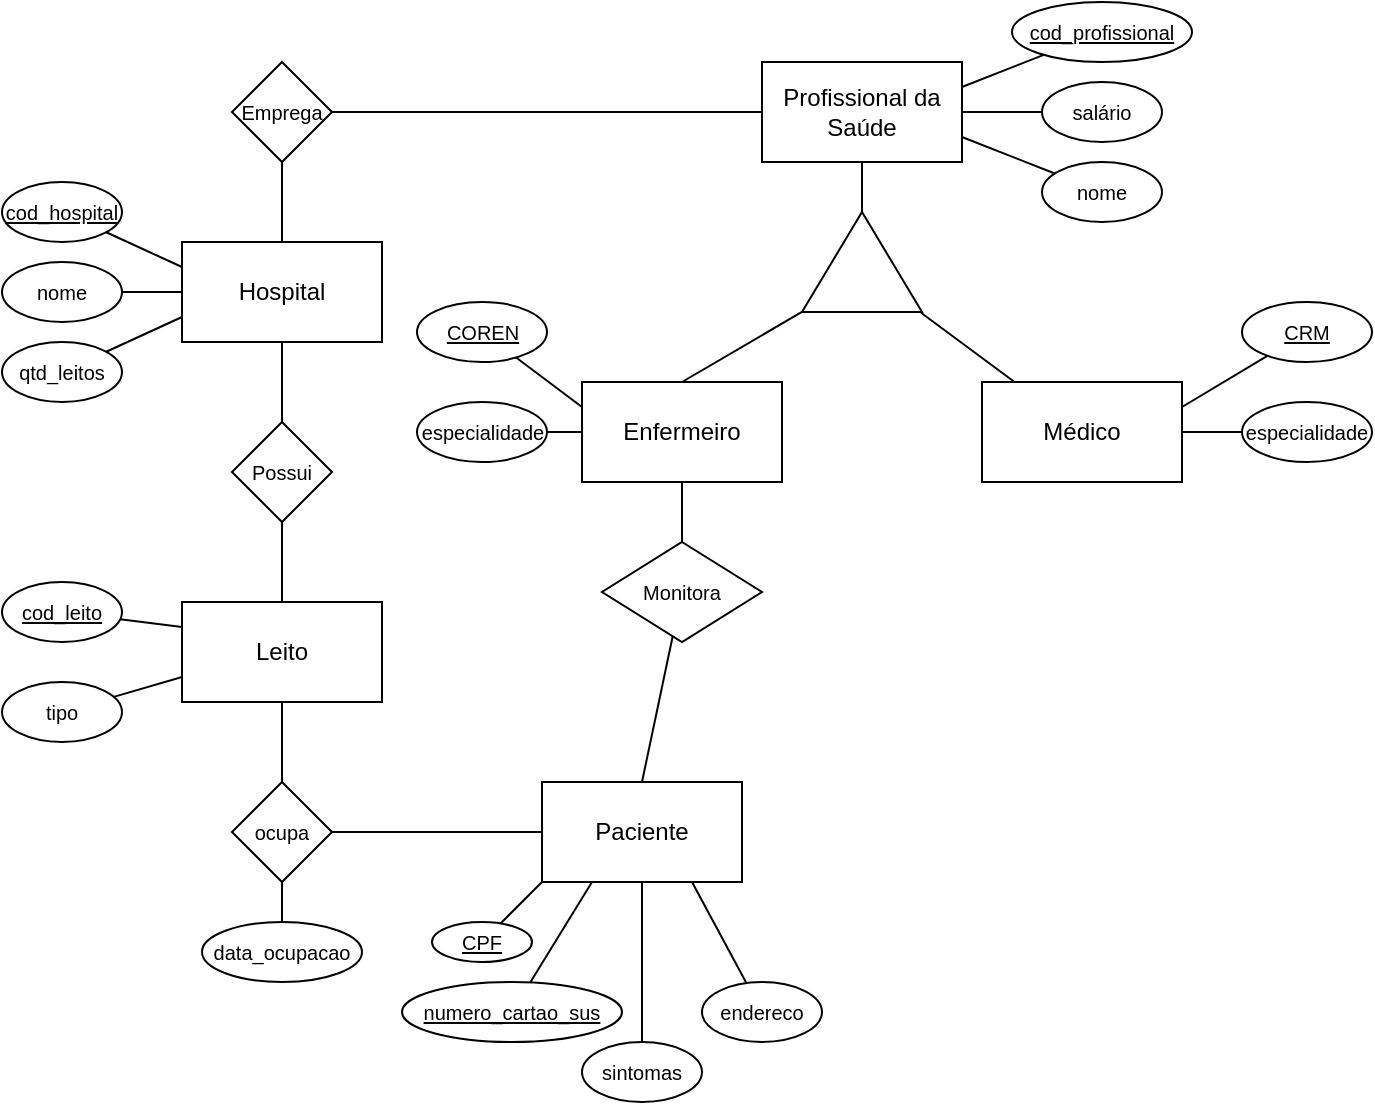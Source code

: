 <mxfile version="16.6.2" type="github">
  <diagram id="DPIqhVDyf0il2X2MRdax" name="Page-1">
    <mxGraphModel dx="718" dy="1483" grid="1" gridSize="10" guides="1" tooltips="1" connect="1" arrows="1" fold="1" page="1" pageScale="1" pageWidth="850" pageHeight="1100" math="0" shadow="0">
      <root>
        <mxCell id="0" />
        <mxCell id="1" parent="0" />
        <mxCell id="jki9zwqW6rv8HR_Bi_is-9" style="edgeStyle=none;rounded=0;orthogonalLoop=1;jettySize=auto;html=1;entryX=0.5;entryY=0;entryDx=0;entryDy=0;fontSize=10;endArrow=none;endFill=0;" edge="1" parent="1" source="jki9zwqW6rv8HR_Bi_is-1" target="jki9zwqW6rv8HR_Bi_is-8">
          <mxGeometry relative="1" as="geometry" />
        </mxCell>
        <mxCell id="jki9zwqW6rv8HR_Bi_is-1" value="Hospital" style="rounded=0;whiteSpace=wrap;html=1;" vertex="1" parent="1">
          <mxGeometry x="160" y="60" width="100" height="50" as="geometry" />
        </mxCell>
        <mxCell id="jki9zwqW6rv8HR_Bi_is-6" style="rounded=0;orthogonalLoop=1;jettySize=auto;html=1;entryX=0;entryY=0.5;entryDx=0;entryDy=0;fontSize=10;endArrow=none;endFill=0;" edge="1" parent="1" source="jki9zwqW6rv8HR_Bi_is-3" target="jki9zwqW6rv8HR_Bi_is-1">
          <mxGeometry relative="1" as="geometry" />
        </mxCell>
        <mxCell id="jki9zwqW6rv8HR_Bi_is-3" value="&lt;font style=&quot;font-size: 10px&quot;&gt;nome&lt;/font&gt;" style="ellipse;whiteSpace=wrap;html=1;" vertex="1" parent="1">
          <mxGeometry x="70" y="70" width="60" height="30" as="geometry" />
        </mxCell>
        <mxCell id="jki9zwqW6rv8HR_Bi_is-7" style="edgeStyle=none;rounded=0;orthogonalLoop=1;jettySize=auto;html=1;entryX=0;entryY=0.25;entryDx=0;entryDy=0;fontSize=10;endArrow=none;endFill=0;" edge="1" parent="1" source="jki9zwqW6rv8HR_Bi_is-4" target="jki9zwqW6rv8HR_Bi_is-1">
          <mxGeometry relative="1" as="geometry" />
        </mxCell>
        <mxCell id="jki9zwqW6rv8HR_Bi_is-4" value="&lt;u&gt;&lt;font style=&quot;font-size: 10px&quot;&gt;cod_hospital&lt;/font&gt;&lt;/u&gt;" style="ellipse;whiteSpace=wrap;html=1;" vertex="1" parent="1">
          <mxGeometry x="70" y="30" width="60" height="30" as="geometry" />
        </mxCell>
        <mxCell id="jki9zwqW6rv8HR_Bi_is-16" style="edgeStyle=none;rounded=0;orthogonalLoop=1;jettySize=auto;html=1;fontSize=10;endArrow=none;endFill=0;" edge="1" parent="1" source="jki9zwqW6rv8HR_Bi_is-8" target="jki9zwqW6rv8HR_Bi_is-10">
          <mxGeometry relative="1" as="geometry" />
        </mxCell>
        <mxCell id="jki9zwqW6rv8HR_Bi_is-8" value="Possui" style="rhombus;whiteSpace=wrap;html=1;fontSize=10;" vertex="1" parent="1">
          <mxGeometry x="185" y="150" width="50" height="50" as="geometry" />
        </mxCell>
        <mxCell id="jki9zwqW6rv8HR_Bi_is-21" style="edgeStyle=none;rounded=0;orthogonalLoop=1;jettySize=auto;html=1;fontSize=10;endArrow=none;endFill=0;" edge="1" parent="1" source="jki9zwqW6rv8HR_Bi_is-10" target="jki9zwqW6rv8HR_Bi_is-20">
          <mxGeometry relative="1" as="geometry" />
        </mxCell>
        <mxCell id="jki9zwqW6rv8HR_Bi_is-10" value="Leito" style="rounded=0;whiteSpace=wrap;html=1;" vertex="1" parent="1">
          <mxGeometry x="160" y="240" width="100" height="50" as="geometry" />
        </mxCell>
        <mxCell id="jki9zwqW6rv8HR_Bi_is-11" style="rounded=0;orthogonalLoop=1;jettySize=auto;html=1;entryX=0;entryY=0.75;entryDx=0;entryDy=0;fontSize=10;endArrow=none;endFill=0;" edge="1" parent="1" source="jki9zwqW6rv8HR_Bi_is-12">
          <mxGeometry relative="1" as="geometry">
            <mxPoint x="160" y="277.5" as="targetPoint" />
          </mxGeometry>
        </mxCell>
        <mxCell id="jki9zwqW6rv8HR_Bi_is-12" value="&lt;font style=&quot;font-size: 10px&quot;&gt;tipo&lt;/font&gt;" style="ellipse;whiteSpace=wrap;html=1;" vertex="1" parent="1">
          <mxGeometry x="70" y="280" width="60" height="30" as="geometry" />
        </mxCell>
        <mxCell id="jki9zwqW6rv8HR_Bi_is-13" style="edgeStyle=none;rounded=0;orthogonalLoop=1;jettySize=auto;html=1;entryX=0;entryY=0.25;entryDx=0;entryDy=0;fontSize=10;endArrow=none;endFill=0;" edge="1" parent="1" source="jki9zwqW6rv8HR_Bi_is-14">
          <mxGeometry relative="1" as="geometry">
            <mxPoint x="160" y="252.5" as="targetPoint" />
          </mxGeometry>
        </mxCell>
        <mxCell id="jki9zwqW6rv8HR_Bi_is-14" value="&lt;u&gt;&lt;font style=&quot;font-size: 10px&quot;&gt;cod_leito&lt;/font&gt;&lt;/u&gt;" style="ellipse;whiteSpace=wrap;html=1;" vertex="1" parent="1">
          <mxGeometry x="70" y="230" width="60" height="30" as="geometry" />
        </mxCell>
        <mxCell id="jki9zwqW6rv8HR_Bi_is-19" style="edgeStyle=none;rounded=0;orthogonalLoop=1;jettySize=auto;html=1;entryX=0;entryY=0.75;entryDx=0;entryDy=0;fontSize=10;endArrow=none;endFill=0;" edge="1" parent="1" source="jki9zwqW6rv8HR_Bi_is-18" target="jki9zwqW6rv8HR_Bi_is-1">
          <mxGeometry relative="1" as="geometry" />
        </mxCell>
        <mxCell id="jki9zwqW6rv8HR_Bi_is-18" value="&lt;font style=&quot;font-size: 10px&quot;&gt;qtd_leitos&lt;/font&gt;" style="ellipse;whiteSpace=wrap;html=1;" vertex="1" parent="1">
          <mxGeometry x="70" y="110" width="60" height="30" as="geometry" />
        </mxCell>
        <mxCell id="jki9zwqW6rv8HR_Bi_is-24" style="edgeStyle=none;rounded=0;orthogonalLoop=1;jettySize=auto;html=1;entryX=0;entryY=0.5;entryDx=0;entryDy=0;fontSize=10;endArrow=none;endFill=0;" edge="1" parent="1" source="jki9zwqW6rv8HR_Bi_is-20" target="jki9zwqW6rv8HR_Bi_is-23">
          <mxGeometry relative="1" as="geometry" />
        </mxCell>
        <mxCell id="jki9zwqW6rv8HR_Bi_is-20" value="ocupa" style="rhombus;whiteSpace=wrap;html=1;fontSize=10;" vertex="1" parent="1">
          <mxGeometry x="185" y="330" width="50" height="50" as="geometry" />
        </mxCell>
        <mxCell id="jki9zwqW6rv8HR_Bi_is-23" value="Paciente" style="rounded=0;whiteSpace=wrap;html=1;" vertex="1" parent="1">
          <mxGeometry x="340" y="330" width="100" height="50" as="geometry" />
        </mxCell>
        <mxCell id="jki9zwqW6rv8HR_Bi_is-38" style="edgeStyle=none;rounded=0;orthogonalLoop=1;jettySize=auto;html=1;entryX=0;entryY=1;entryDx=0;entryDy=0;fontSize=10;endArrow=none;endFill=0;" edge="1" parent="1" source="jki9zwqW6rv8HR_Bi_is-25" target="jki9zwqW6rv8HR_Bi_is-23">
          <mxGeometry relative="1" as="geometry" />
        </mxCell>
        <mxCell id="jki9zwqW6rv8HR_Bi_is-25" value="&lt;font style=&quot;font-size: 10px&quot;&gt;&lt;u&gt;CPF&lt;/u&gt;&lt;/font&gt;" style="ellipse;whiteSpace=wrap;html=1;" vertex="1" parent="1">
          <mxGeometry x="285" y="400" width="50" height="20" as="geometry" />
        </mxCell>
        <mxCell id="jki9zwqW6rv8HR_Bi_is-39" style="edgeStyle=none;rounded=0;orthogonalLoop=1;jettySize=auto;html=1;entryX=0.25;entryY=1;entryDx=0;entryDy=0;fontSize=10;endArrow=none;endFill=0;" edge="1" parent="1" source="jki9zwqW6rv8HR_Bi_is-27" target="jki9zwqW6rv8HR_Bi_is-23">
          <mxGeometry relative="1" as="geometry" />
        </mxCell>
        <mxCell id="jki9zwqW6rv8HR_Bi_is-27" value="&lt;span style=&quot;font-size: 10px&quot;&gt;&lt;u&gt;numero_cartao_sus&lt;/u&gt;&lt;/span&gt;" style="ellipse;whiteSpace=wrap;html=1;" vertex="1" parent="1">
          <mxGeometry x="270" y="430" width="110" height="30" as="geometry" />
        </mxCell>
        <mxCell id="jki9zwqW6rv8HR_Bi_is-32" style="edgeStyle=none;rounded=0;orthogonalLoop=1;jettySize=auto;html=1;entryX=0.5;entryY=1;entryDx=0;entryDy=0;fontSize=10;endArrow=none;endFill=0;" edge="1" parent="1" source="jki9zwqW6rv8HR_Bi_is-28" target="jki9zwqW6rv8HR_Bi_is-20">
          <mxGeometry relative="1" as="geometry" />
        </mxCell>
        <mxCell id="jki9zwqW6rv8HR_Bi_is-28" value="&lt;font style=&quot;font-size: 10px&quot;&gt;data_ocupacao&lt;/font&gt;" style="ellipse;whiteSpace=wrap;html=1;" vertex="1" parent="1">
          <mxGeometry x="170" y="400" width="80" height="30" as="geometry" />
        </mxCell>
        <mxCell id="jki9zwqW6rv8HR_Bi_is-40" style="edgeStyle=none;rounded=0;orthogonalLoop=1;jettySize=auto;html=1;entryX=0.5;entryY=1;entryDx=0;entryDy=0;fontSize=10;endArrow=none;endFill=0;" edge="1" parent="1" source="jki9zwqW6rv8HR_Bi_is-29" target="jki9zwqW6rv8HR_Bi_is-23">
          <mxGeometry relative="1" as="geometry" />
        </mxCell>
        <mxCell id="jki9zwqW6rv8HR_Bi_is-29" value="&lt;font style=&quot;font-size: 10px&quot;&gt;sintomas&lt;/font&gt;" style="ellipse;whiteSpace=wrap;html=1;" vertex="1" parent="1">
          <mxGeometry x="360" y="460" width="60" height="30" as="geometry" />
        </mxCell>
        <mxCell id="jki9zwqW6rv8HR_Bi_is-35" value="" style="endArrow=none;html=1;rounded=0;fontSize=10;exitX=0.5;exitY=0;exitDx=0;exitDy=0;entryX=0.5;entryY=1;entryDx=0;entryDy=0;" edge="1" parent="1" source="jki9zwqW6rv8HR_Bi_is-1" target="jki9zwqW6rv8HR_Bi_is-36">
          <mxGeometry width="50" height="50" relative="1" as="geometry">
            <mxPoint x="300" y="90" as="sourcePoint" />
            <mxPoint x="210" y="30" as="targetPoint" />
          </mxGeometry>
        </mxCell>
        <mxCell id="jki9zwqW6rv8HR_Bi_is-43" style="edgeStyle=none;rounded=0;orthogonalLoop=1;jettySize=auto;html=1;entryX=0;entryY=0.5;entryDx=0;entryDy=0;fontSize=10;endArrow=none;endFill=0;" edge="1" parent="1" source="jki9zwqW6rv8HR_Bi_is-36" target="jki9zwqW6rv8HR_Bi_is-42">
          <mxGeometry relative="1" as="geometry" />
        </mxCell>
        <mxCell id="jki9zwqW6rv8HR_Bi_is-36" value="Emprega" style="rhombus;whiteSpace=wrap;html=1;fontSize=10;" vertex="1" parent="1">
          <mxGeometry x="185" y="-30" width="50" height="50" as="geometry" />
        </mxCell>
        <mxCell id="jki9zwqW6rv8HR_Bi_is-41" style="edgeStyle=none;rounded=0;orthogonalLoop=1;jettySize=auto;html=1;entryX=0.75;entryY=1;entryDx=0;entryDy=0;fontSize=10;endArrow=none;endFill=0;" edge="1" parent="1" source="jki9zwqW6rv8HR_Bi_is-37" target="jki9zwqW6rv8HR_Bi_is-23">
          <mxGeometry relative="1" as="geometry" />
        </mxCell>
        <mxCell id="jki9zwqW6rv8HR_Bi_is-37" value="&lt;font style=&quot;font-size: 10px&quot;&gt;endereco&lt;/font&gt;" style="ellipse;whiteSpace=wrap;html=1;" vertex="1" parent="1">
          <mxGeometry x="420" y="430" width="60" height="30" as="geometry" />
        </mxCell>
        <mxCell id="jki9zwqW6rv8HR_Bi_is-51" style="edgeStyle=none;rounded=0;orthogonalLoop=1;jettySize=auto;html=1;entryX=1;entryY=0.5;entryDx=0;entryDy=0;fontSize=10;endArrow=none;endFill=0;" edge="1" parent="1" source="jki9zwqW6rv8HR_Bi_is-42" target="jki9zwqW6rv8HR_Bi_is-50">
          <mxGeometry relative="1" as="geometry" />
        </mxCell>
        <mxCell id="jki9zwqW6rv8HR_Bi_is-42" value="Profissional da Saúde" style="rounded=0;whiteSpace=wrap;html=1;" vertex="1" parent="1">
          <mxGeometry x="450" y="-30" width="100" height="50" as="geometry" />
        </mxCell>
        <mxCell id="jki9zwqW6rv8HR_Bi_is-48" style="edgeStyle=none;rounded=0;orthogonalLoop=1;jettySize=auto;html=1;entryX=1;entryY=0.5;entryDx=0;entryDy=0;fontSize=10;endArrow=none;endFill=0;" edge="1" parent="1" source="jki9zwqW6rv8HR_Bi_is-44" target="jki9zwqW6rv8HR_Bi_is-42">
          <mxGeometry relative="1" as="geometry" />
        </mxCell>
        <mxCell id="jki9zwqW6rv8HR_Bi_is-44" value="&lt;font style=&quot;font-size: 10px&quot;&gt;salário&lt;/font&gt;" style="ellipse;whiteSpace=wrap;html=1;" vertex="1" parent="1">
          <mxGeometry x="590" y="-20" width="60" height="30" as="geometry" />
        </mxCell>
        <mxCell id="jki9zwqW6rv8HR_Bi_is-47" style="edgeStyle=none;rounded=0;orthogonalLoop=1;jettySize=auto;html=1;entryX=1;entryY=0.25;entryDx=0;entryDy=0;fontSize=10;endArrow=none;endFill=0;" edge="1" parent="1" source="jki9zwqW6rv8HR_Bi_is-45" target="jki9zwqW6rv8HR_Bi_is-42">
          <mxGeometry relative="1" as="geometry" />
        </mxCell>
        <mxCell id="jki9zwqW6rv8HR_Bi_is-45" value="&lt;u&gt;&lt;font style=&quot;font-size: 10px&quot;&gt;cod_profissional&lt;/font&gt;&lt;/u&gt;" style="ellipse;whiteSpace=wrap;html=1;" vertex="1" parent="1">
          <mxGeometry x="575" y="-60" width="90" height="30" as="geometry" />
        </mxCell>
        <mxCell id="jki9zwqW6rv8HR_Bi_is-49" style="edgeStyle=none;rounded=0;orthogonalLoop=1;jettySize=auto;html=1;entryX=1;entryY=0.75;entryDx=0;entryDy=0;fontSize=10;endArrow=none;endFill=0;" edge="1" parent="1" source="jki9zwqW6rv8HR_Bi_is-46" target="jki9zwqW6rv8HR_Bi_is-42">
          <mxGeometry relative="1" as="geometry" />
        </mxCell>
        <mxCell id="jki9zwqW6rv8HR_Bi_is-46" value="&lt;font style=&quot;font-size: 10px&quot;&gt;nome&lt;/font&gt;" style="ellipse;whiteSpace=wrap;html=1;" vertex="1" parent="1">
          <mxGeometry x="590" y="20" width="60" height="30" as="geometry" />
        </mxCell>
        <mxCell id="jki9zwqW6rv8HR_Bi_is-50" value="" style="triangle;whiteSpace=wrap;html=1;fontSize=10;rotation=-90;" vertex="1" parent="1">
          <mxGeometry x="475" y="40" width="50" height="60" as="geometry" />
        </mxCell>
        <mxCell id="jki9zwqW6rv8HR_Bi_is-56" style="edgeStyle=none;rounded=0;orthogonalLoop=1;jettySize=auto;html=1;fontSize=10;endArrow=none;endFill=0;exitX=0.5;exitY=0;exitDx=0;exitDy=0;entryX=0.013;entryY=0.017;entryDx=0;entryDy=0;entryPerimeter=0;" edge="1" parent="1" source="jki9zwqW6rv8HR_Bi_is-54" target="jki9zwqW6rv8HR_Bi_is-50">
          <mxGeometry relative="1" as="geometry">
            <mxPoint x="470" y="90" as="targetPoint" />
          </mxGeometry>
        </mxCell>
        <mxCell id="jki9zwqW6rv8HR_Bi_is-60" style="edgeStyle=none;rounded=0;orthogonalLoop=1;jettySize=auto;html=1;entryX=0.5;entryY=0;entryDx=0;entryDy=0;fontSize=10;endArrow=none;endFill=0;" edge="1" parent="1" source="jki9zwqW6rv8HR_Bi_is-54" target="jki9zwqW6rv8HR_Bi_is-59">
          <mxGeometry relative="1" as="geometry" />
        </mxCell>
        <mxCell id="jki9zwqW6rv8HR_Bi_is-54" value="Enfermeiro" style="rounded=0;whiteSpace=wrap;html=1;" vertex="1" parent="1">
          <mxGeometry x="360" y="130" width="100" height="50" as="geometry" />
        </mxCell>
        <mxCell id="jki9zwqW6rv8HR_Bi_is-57" style="edgeStyle=none;rounded=0;orthogonalLoop=1;jettySize=auto;html=1;entryX=-0.007;entryY=0.992;entryDx=0;entryDy=0;entryPerimeter=0;fontSize=10;endArrow=none;endFill=0;" edge="1" parent="1" source="jki9zwqW6rv8HR_Bi_is-55" target="jki9zwqW6rv8HR_Bi_is-50">
          <mxGeometry relative="1" as="geometry" />
        </mxCell>
        <mxCell id="jki9zwqW6rv8HR_Bi_is-55" value="Médico" style="rounded=0;whiteSpace=wrap;html=1;" vertex="1" parent="1">
          <mxGeometry x="560" y="130" width="100" height="50" as="geometry" />
        </mxCell>
        <mxCell id="jki9zwqW6rv8HR_Bi_is-61" style="edgeStyle=none;rounded=0;orthogonalLoop=1;jettySize=auto;html=1;entryX=0.5;entryY=0;entryDx=0;entryDy=0;fontSize=10;endArrow=none;endFill=0;" edge="1" parent="1" source="jki9zwqW6rv8HR_Bi_is-59" target="jki9zwqW6rv8HR_Bi_is-23">
          <mxGeometry relative="1" as="geometry" />
        </mxCell>
        <mxCell id="jki9zwqW6rv8HR_Bi_is-59" value="Monitora" style="rhombus;whiteSpace=wrap;html=1;fontSize=10;" vertex="1" parent="1">
          <mxGeometry x="370" y="210" width="80" height="50" as="geometry" />
        </mxCell>
        <mxCell id="jki9zwqW6rv8HR_Bi_is-63" style="edgeStyle=none;rounded=0;orthogonalLoop=1;jettySize=auto;html=1;entryX=0;entryY=0.25;entryDx=0;entryDy=0;fontSize=10;endArrow=none;endFill=0;" edge="1" parent="1" source="jki9zwqW6rv8HR_Bi_is-62" target="jki9zwqW6rv8HR_Bi_is-54">
          <mxGeometry relative="1" as="geometry" />
        </mxCell>
        <mxCell id="jki9zwqW6rv8HR_Bi_is-62" value="&lt;font style=&quot;font-size: 10px&quot;&gt;&lt;u&gt;COREN&lt;/u&gt;&lt;/font&gt;" style="ellipse;whiteSpace=wrap;html=1;" vertex="1" parent="1">
          <mxGeometry x="277.5" y="90" width="65" height="30" as="geometry" />
        </mxCell>
        <mxCell id="jki9zwqW6rv8HR_Bi_is-65" style="edgeStyle=none;rounded=0;orthogonalLoop=1;jettySize=auto;html=1;entryX=0;entryY=0.5;entryDx=0;entryDy=0;fontSize=10;endArrow=none;endFill=0;" edge="1" parent="1" source="jki9zwqW6rv8HR_Bi_is-64" target="jki9zwqW6rv8HR_Bi_is-54">
          <mxGeometry relative="1" as="geometry" />
        </mxCell>
        <mxCell id="jki9zwqW6rv8HR_Bi_is-64" value="&lt;span style=&quot;font-size: 10px&quot;&gt;especialidade&lt;/span&gt;" style="ellipse;whiteSpace=wrap;html=1;" vertex="1" parent="1">
          <mxGeometry x="277.5" y="140" width="65" height="30" as="geometry" />
        </mxCell>
        <mxCell id="jki9zwqW6rv8HR_Bi_is-68" style="edgeStyle=none;rounded=0;orthogonalLoop=1;jettySize=auto;html=1;entryX=1;entryY=0.25;entryDx=0;entryDy=0;fontSize=10;endArrow=none;endFill=0;" edge="1" parent="1" source="jki9zwqW6rv8HR_Bi_is-66" target="jki9zwqW6rv8HR_Bi_is-55">
          <mxGeometry relative="1" as="geometry" />
        </mxCell>
        <mxCell id="jki9zwqW6rv8HR_Bi_is-66" value="&lt;font style=&quot;font-size: 10px&quot;&gt;&lt;u&gt;CRM&lt;/u&gt;&lt;/font&gt;" style="ellipse;whiteSpace=wrap;html=1;" vertex="1" parent="1">
          <mxGeometry x="690" y="90" width="65" height="30" as="geometry" />
        </mxCell>
        <mxCell id="jki9zwqW6rv8HR_Bi_is-69" style="edgeStyle=none;rounded=0;orthogonalLoop=1;jettySize=auto;html=1;entryX=1;entryY=0.5;entryDx=0;entryDy=0;fontSize=10;endArrow=none;endFill=0;" edge="1" parent="1" source="jki9zwqW6rv8HR_Bi_is-67" target="jki9zwqW6rv8HR_Bi_is-55">
          <mxGeometry relative="1" as="geometry" />
        </mxCell>
        <mxCell id="jki9zwqW6rv8HR_Bi_is-67" value="&lt;span style=&quot;font-size: 10px&quot;&gt;especialidade&lt;/span&gt;" style="ellipse;whiteSpace=wrap;html=1;" vertex="1" parent="1">
          <mxGeometry x="690" y="140" width="65" height="30" as="geometry" />
        </mxCell>
      </root>
    </mxGraphModel>
  </diagram>
</mxfile>
